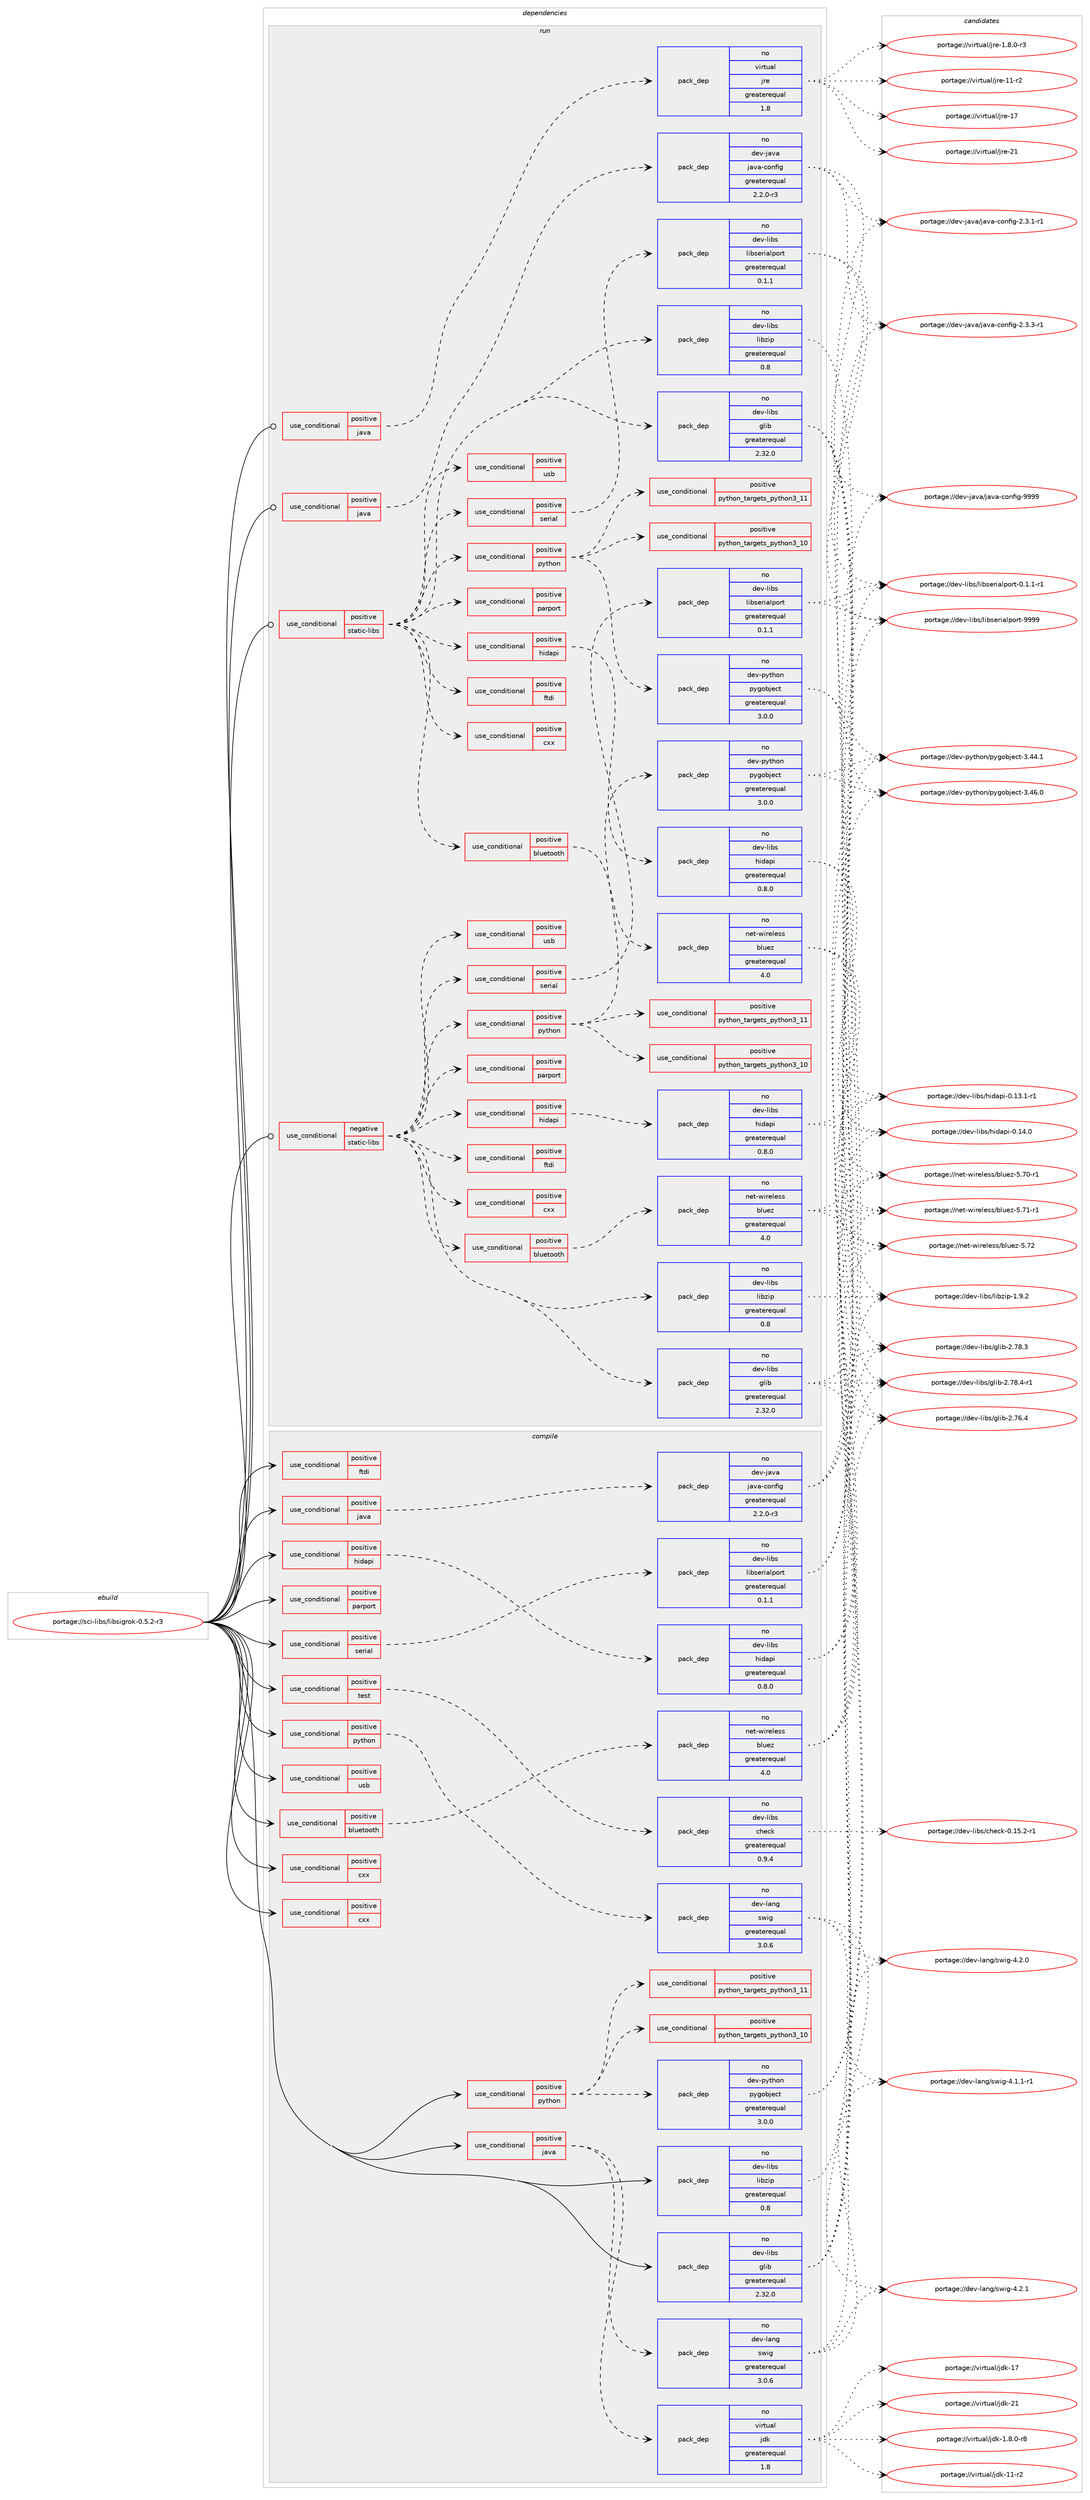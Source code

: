 digraph prolog {

# *************
# Graph options
# *************

newrank=true;
concentrate=true;
compound=true;
graph [rankdir=LR,fontname=Helvetica,fontsize=10,ranksep=1.5];#, ranksep=2.5, nodesep=0.2];
edge  [arrowhead=vee];
node  [fontname=Helvetica,fontsize=10];

# **********
# The ebuild
# **********

subgraph cluster_leftcol {
color=gray;
rank=same;
label=<<i>ebuild</i>>;
id [label="portage://sci-libs/libsigrok-0.5.2-r3", color=red, width=4, href="../sci-libs/libsigrok-0.5.2-r3.svg"];
}

# ****************
# The dependencies
# ****************

subgraph cluster_midcol {
color=gray;
label=<<i>dependencies</i>>;
subgraph cluster_compile {
fillcolor="#eeeeee";
style=filled;
label=<<i>compile</i>>;
subgraph cond9102 {
dependency12874 [label=<<TABLE BORDER="0" CELLBORDER="1" CELLSPACING="0" CELLPADDING="4"><TR><TD ROWSPAN="3" CELLPADDING="10">use_conditional</TD></TR><TR><TD>positive</TD></TR><TR><TD>bluetooth</TD></TR></TABLE>>, shape=none, color=red];
subgraph pack3648 {
dependency12875 [label=<<TABLE BORDER="0" CELLBORDER="1" CELLSPACING="0" CELLPADDING="4" WIDTH="220"><TR><TD ROWSPAN="6" CELLPADDING="30">pack_dep</TD></TR><TR><TD WIDTH="110">no</TD></TR><TR><TD>net-wireless</TD></TR><TR><TD>bluez</TD></TR><TR><TD>greaterequal</TD></TR><TR><TD>4.0</TD></TR></TABLE>>, shape=none, color=blue];
}
dependency12874:e -> dependency12875:w [weight=20,style="dashed",arrowhead="vee"];
}
id:e -> dependency12874:w [weight=20,style="solid",arrowhead="vee"];
subgraph cond9103 {
dependency12876 [label=<<TABLE BORDER="0" CELLBORDER="1" CELLSPACING="0" CELLPADDING="4"><TR><TD ROWSPAN="3" CELLPADDING="10">use_conditional</TD></TR><TR><TD>positive</TD></TR><TR><TD>cxx</TD></TR></TABLE>>, shape=none, color=red];
# *** BEGIN UNKNOWN DEPENDENCY TYPE (TODO) ***
# dependency12876 -> package_dependency(portage://sci-libs/libsigrok-0.5.2-r3,install,no,app-text,doxygen,none,[,,],[],[])
# *** END UNKNOWN DEPENDENCY TYPE (TODO) ***

}
id:e -> dependency12876:w [weight=20,style="solid",arrowhead="vee"];
subgraph cond9104 {
dependency12877 [label=<<TABLE BORDER="0" CELLBORDER="1" CELLSPACING="0" CELLPADDING="4"><TR><TD ROWSPAN="3" CELLPADDING="10">use_conditional</TD></TR><TR><TD>positive</TD></TR><TR><TD>cxx</TD></TR></TABLE>>, shape=none, color=red];
# *** BEGIN UNKNOWN DEPENDENCY TYPE (TODO) ***
# dependency12877 -> package_dependency(portage://sci-libs/libsigrok-0.5.2-r3,install,no,dev-cpp,glibmm,none,[,,],[slot(2)],[])
# *** END UNKNOWN DEPENDENCY TYPE (TODO) ***

}
id:e -> dependency12877:w [weight=20,style="solid",arrowhead="vee"];
subgraph cond9105 {
dependency12878 [label=<<TABLE BORDER="0" CELLBORDER="1" CELLSPACING="0" CELLPADDING="4"><TR><TD ROWSPAN="3" CELLPADDING="10">use_conditional</TD></TR><TR><TD>positive</TD></TR><TR><TD>ftdi</TD></TR></TABLE>>, shape=none, color=red];
# *** BEGIN UNKNOWN DEPENDENCY TYPE (TODO) ***
# dependency12878 -> package_dependency(portage://sci-libs/libsigrok-0.5.2-r3,install,no,dev-embedded,libftdi,none,[,,],[slot(1)],[])
# *** END UNKNOWN DEPENDENCY TYPE (TODO) ***

}
id:e -> dependency12878:w [weight=20,style="solid",arrowhead="vee"];
subgraph cond9106 {
dependency12879 [label=<<TABLE BORDER="0" CELLBORDER="1" CELLSPACING="0" CELLPADDING="4"><TR><TD ROWSPAN="3" CELLPADDING="10">use_conditional</TD></TR><TR><TD>positive</TD></TR><TR><TD>hidapi</TD></TR></TABLE>>, shape=none, color=red];
subgraph pack3649 {
dependency12880 [label=<<TABLE BORDER="0" CELLBORDER="1" CELLSPACING="0" CELLPADDING="4" WIDTH="220"><TR><TD ROWSPAN="6" CELLPADDING="30">pack_dep</TD></TR><TR><TD WIDTH="110">no</TD></TR><TR><TD>dev-libs</TD></TR><TR><TD>hidapi</TD></TR><TR><TD>greaterequal</TD></TR><TR><TD>0.8.0</TD></TR></TABLE>>, shape=none, color=blue];
}
dependency12879:e -> dependency12880:w [weight=20,style="dashed",arrowhead="vee"];
}
id:e -> dependency12879:w [weight=20,style="solid",arrowhead="vee"];
subgraph cond9107 {
dependency12881 [label=<<TABLE BORDER="0" CELLBORDER="1" CELLSPACING="0" CELLPADDING="4"><TR><TD ROWSPAN="3" CELLPADDING="10">use_conditional</TD></TR><TR><TD>positive</TD></TR><TR><TD>java</TD></TR></TABLE>>, shape=none, color=red];
subgraph pack3650 {
dependency12882 [label=<<TABLE BORDER="0" CELLBORDER="1" CELLSPACING="0" CELLPADDING="4" WIDTH="220"><TR><TD ROWSPAN="6" CELLPADDING="30">pack_dep</TD></TR><TR><TD WIDTH="110">no</TD></TR><TR><TD>dev-java</TD></TR><TR><TD>java-config</TD></TR><TR><TD>greaterequal</TD></TR><TR><TD>2.2.0-r3</TD></TR></TABLE>>, shape=none, color=blue];
}
dependency12881:e -> dependency12882:w [weight=20,style="dashed",arrowhead="vee"];
}
id:e -> dependency12881:w [weight=20,style="solid",arrowhead="vee"];
subgraph cond9108 {
dependency12883 [label=<<TABLE BORDER="0" CELLBORDER="1" CELLSPACING="0" CELLPADDING="4"><TR><TD ROWSPAN="3" CELLPADDING="10">use_conditional</TD></TR><TR><TD>positive</TD></TR><TR><TD>java</TD></TR></TABLE>>, shape=none, color=red];
subgraph pack3651 {
dependency12884 [label=<<TABLE BORDER="0" CELLBORDER="1" CELLSPACING="0" CELLPADDING="4" WIDTH="220"><TR><TD ROWSPAN="6" CELLPADDING="30">pack_dep</TD></TR><TR><TD WIDTH="110">no</TD></TR><TR><TD>dev-lang</TD></TR><TR><TD>swig</TD></TR><TR><TD>greaterequal</TD></TR><TR><TD>3.0.6</TD></TR></TABLE>>, shape=none, color=blue];
}
dependency12883:e -> dependency12884:w [weight=20,style="dashed",arrowhead="vee"];
subgraph pack3652 {
dependency12885 [label=<<TABLE BORDER="0" CELLBORDER="1" CELLSPACING="0" CELLPADDING="4" WIDTH="220"><TR><TD ROWSPAN="6" CELLPADDING="30">pack_dep</TD></TR><TR><TD WIDTH="110">no</TD></TR><TR><TD>virtual</TD></TR><TR><TD>jdk</TD></TR><TR><TD>greaterequal</TD></TR><TR><TD>1.8</TD></TR></TABLE>>, shape=none, color=blue];
}
dependency12883:e -> dependency12885:w [weight=20,style="dashed",arrowhead="vee"];
}
id:e -> dependency12883:w [weight=20,style="solid",arrowhead="vee"];
subgraph cond9109 {
dependency12886 [label=<<TABLE BORDER="0" CELLBORDER="1" CELLSPACING="0" CELLPADDING="4"><TR><TD ROWSPAN="3" CELLPADDING="10">use_conditional</TD></TR><TR><TD>positive</TD></TR><TR><TD>parport</TD></TR></TABLE>>, shape=none, color=red];
# *** BEGIN UNKNOWN DEPENDENCY TYPE (TODO) ***
# dependency12886 -> package_dependency(portage://sci-libs/libsigrok-0.5.2-r3,install,no,sys-libs,libieee1284,none,[,,],[],[])
# *** END UNKNOWN DEPENDENCY TYPE (TODO) ***

}
id:e -> dependency12886:w [weight=20,style="solid",arrowhead="vee"];
subgraph cond9110 {
dependency12887 [label=<<TABLE BORDER="0" CELLBORDER="1" CELLSPACING="0" CELLPADDING="4"><TR><TD ROWSPAN="3" CELLPADDING="10">use_conditional</TD></TR><TR><TD>positive</TD></TR><TR><TD>python</TD></TR></TABLE>>, shape=none, color=red];
subgraph cond9111 {
dependency12888 [label=<<TABLE BORDER="0" CELLBORDER="1" CELLSPACING="0" CELLPADDING="4"><TR><TD ROWSPAN="3" CELLPADDING="10">use_conditional</TD></TR><TR><TD>positive</TD></TR><TR><TD>python_targets_python3_10</TD></TR></TABLE>>, shape=none, color=red];
# *** BEGIN UNKNOWN DEPENDENCY TYPE (TODO) ***
# dependency12888 -> package_dependency(portage://sci-libs/libsigrok-0.5.2-r3,install,no,dev-lang,python,none,[,,],[slot(3.10)],[])
# *** END UNKNOWN DEPENDENCY TYPE (TODO) ***

}
dependency12887:e -> dependency12888:w [weight=20,style="dashed",arrowhead="vee"];
subgraph cond9112 {
dependency12889 [label=<<TABLE BORDER="0" CELLBORDER="1" CELLSPACING="0" CELLPADDING="4"><TR><TD ROWSPAN="3" CELLPADDING="10">use_conditional</TD></TR><TR><TD>positive</TD></TR><TR><TD>python_targets_python3_11</TD></TR></TABLE>>, shape=none, color=red];
# *** BEGIN UNKNOWN DEPENDENCY TYPE (TODO) ***
# dependency12889 -> package_dependency(portage://sci-libs/libsigrok-0.5.2-r3,install,no,dev-lang,python,none,[,,],[slot(3.11)],[])
# *** END UNKNOWN DEPENDENCY TYPE (TODO) ***

}
dependency12887:e -> dependency12889:w [weight=20,style="dashed",arrowhead="vee"];
subgraph pack3653 {
dependency12890 [label=<<TABLE BORDER="0" CELLBORDER="1" CELLSPACING="0" CELLPADDING="4" WIDTH="220"><TR><TD ROWSPAN="6" CELLPADDING="30">pack_dep</TD></TR><TR><TD WIDTH="110">no</TD></TR><TR><TD>dev-python</TD></TR><TR><TD>pygobject</TD></TR><TR><TD>greaterequal</TD></TR><TR><TD>3.0.0</TD></TR></TABLE>>, shape=none, color=blue];
}
dependency12887:e -> dependency12890:w [weight=20,style="dashed",arrowhead="vee"];
}
id:e -> dependency12887:w [weight=20,style="solid",arrowhead="vee"];
subgraph cond9113 {
dependency12891 [label=<<TABLE BORDER="0" CELLBORDER="1" CELLSPACING="0" CELLPADDING="4"><TR><TD ROWSPAN="3" CELLPADDING="10">use_conditional</TD></TR><TR><TD>positive</TD></TR><TR><TD>python</TD></TR></TABLE>>, shape=none, color=red];
subgraph pack3654 {
dependency12892 [label=<<TABLE BORDER="0" CELLBORDER="1" CELLSPACING="0" CELLPADDING="4" WIDTH="220"><TR><TD ROWSPAN="6" CELLPADDING="30">pack_dep</TD></TR><TR><TD WIDTH="110">no</TD></TR><TR><TD>dev-lang</TD></TR><TR><TD>swig</TD></TR><TR><TD>greaterequal</TD></TR><TR><TD>3.0.6</TD></TR></TABLE>>, shape=none, color=blue];
}
dependency12891:e -> dependency12892:w [weight=20,style="dashed",arrowhead="vee"];
# *** BEGIN UNKNOWN DEPENDENCY TYPE (TODO) ***
# dependency12891 -> package_dependency(portage://sci-libs/libsigrok-0.5.2-r3,install,no,dev-python,numpy,none,[,,],[],[use(optenable(python_targets_python3_10),negative),use(optenable(python_targets_python3_11),negative)])
# *** END UNKNOWN DEPENDENCY TYPE (TODO) ***

# *** BEGIN UNKNOWN DEPENDENCY TYPE (TODO) ***
# dependency12891 -> package_dependency(portage://sci-libs/libsigrok-0.5.2-r3,install,no,dev-python,setuptools,none,[,,],[],[use(optenable(python_targets_python3_10),negative),use(optenable(python_targets_python3_11),negative)])
# *** END UNKNOWN DEPENDENCY TYPE (TODO) ***

}
id:e -> dependency12891:w [weight=20,style="solid",arrowhead="vee"];
subgraph cond9114 {
dependency12893 [label=<<TABLE BORDER="0" CELLBORDER="1" CELLSPACING="0" CELLPADDING="4"><TR><TD ROWSPAN="3" CELLPADDING="10">use_conditional</TD></TR><TR><TD>positive</TD></TR><TR><TD>serial</TD></TR></TABLE>>, shape=none, color=red];
subgraph pack3655 {
dependency12894 [label=<<TABLE BORDER="0" CELLBORDER="1" CELLSPACING="0" CELLPADDING="4" WIDTH="220"><TR><TD ROWSPAN="6" CELLPADDING="30">pack_dep</TD></TR><TR><TD WIDTH="110">no</TD></TR><TR><TD>dev-libs</TD></TR><TR><TD>libserialport</TD></TR><TR><TD>greaterequal</TD></TR><TR><TD>0.1.1</TD></TR></TABLE>>, shape=none, color=blue];
}
dependency12893:e -> dependency12894:w [weight=20,style="dashed",arrowhead="vee"];
}
id:e -> dependency12893:w [weight=20,style="solid",arrowhead="vee"];
subgraph cond9115 {
dependency12895 [label=<<TABLE BORDER="0" CELLBORDER="1" CELLSPACING="0" CELLPADDING="4"><TR><TD ROWSPAN="3" CELLPADDING="10">use_conditional</TD></TR><TR><TD>positive</TD></TR><TR><TD>test</TD></TR></TABLE>>, shape=none, color=red];
subgraph pack3656 {
dependency12896 [label=<<TABLE BORDER="0" CELLBORDER="1" CELLSPACING="0" CELLPADDING="4" WIDTH="220"><TR><TD ROWSPAN="6" CELLPADDING="30">pack_dep</TD></TR><TR><TD WIDTH="110">no</TD></TR><TR><TD>dev-libs</TD></TR><TR><TD>check</TD></TR><TR><TD>greaterequal</TD></TR><TR><TD>0.9.4</TD></TR></TABLE>>, shape=none, color=blue];
}
dependency12895:e -> dependency12896:w [weight=20,style="dashed",arrowhead="vee"];
}
id:e -> dependency12895:w [weight=20,style="solid",arrowhead="vee"];
subgraph cond9116 {
dependency12897 [label=<<TABLE BORDER="0" CELLBORDER="1" CELLSPACING="0" CELLPADDING="4"><TR><TD ROWSPAN="3" CELLPADDING="10">use_conditional</TD></TR><TR><TD>positive</TD></TR><TR><TD>usb</TD></TR></TABLE>>, shape=none, color=red];
# *** BEGIN UNKNOWN DEPENDENCY TYPE (TODO) ***
# dependency12897 -> package_dependency(portage://sci-libs/libsigrok-0.5.2-r3,install,no,virtual,libusb,none,[,,],[slot(1)],[])
# *** END UNKNOWN DEPENDENCY TYPE (TODO) ***

}
id:e -> dependency12897:w [weight=20,style="solid",arrowhead="vee"];
subgraph pack3657 {
dependency12898 [label=<<TABLE BORDER="0" CELLBORDER="1" CELLSPACING="0" CELLPADDING="4" WIDTH="220"><TR><TD ROWSPAN="6" CELLPADDING="30">pack_dep</TD></TR><TR><TD WIDTH="110">no</TD></TR><TR><TD>dev-libs</TD></TR><TR><TD>glib</TD></TR><TR><TD>greaterequal</TD></TR><TR><TD>2.32.0</TD></TR></TABLE>>, shape=none, color=blue];
}
id:e -> dependency12898:w [weight=20,style="solid",arrowhead="vee"];
subgraph pack3658 {
dependency12899 [label=<<TABLE BORDER="0" CELLBORDER="1" CELLSPACING="0" CELLPADDING="4" WIDTH="220"><TR><TD ROWSPAN="6" CELLPADDING="30">pack_dep</TD></TR><TR><TD WIDTH="110">no</TD></TR><TR><TD>dev-libs</TD></TR><TR><TD>libzip</TD></TR><TR><TD>greaterequal</TD></TR><TR><TD>0.8</TD></TR></TABLE>>, shape=none, color=blue];
}
id:e -> dependency12899:w [weight=20,style="solid",arrowhead="vee"];
# *** BEGIN UNKNOWN DEPENDENCY TYPE (TODO) ***
# id -> package_dependency(portage://sci-libs/libsigrok-0.5.2-r3,install,no,virtual,pkgconfig,none,[,,],[],[])
# *** END UNKNOWN DEPENDENCY TYPE (TODO) ***

}
subgraph cluster_compileandrun {
fillcolor="#eeeeee";
style=filled;
label=<<i>compile and run</i>>;
}
subgraph cluster_run {
fillcolor="#eeeeee";
style=filled;
label=<<i>run</i>>;
subgraph cond9117 {
dependency12900 [label=<<TABLE BORDER="0" CELLBORDER="1" CELLSPACING="0" CELLPADDING="4"><TR><TD ROWSPAN="3" CELLPADDING="10">use_conditional</TD></TR><TR><TD>negative</TD></TR><TR><TD>static-libs</TD></TR></TABLE>>, shape=none, color=red];
subgraph pack3659 {
dependency12901 [label=<<TABLE BORDER="0" CELLBORDER="1" CELLSPACING="0" CELLPADDING="4" WIDTH="220"><TR><TD ROWSPAN="6" CELLPADDING="30">pack_dep</TD></TR><TR><TD WIDTH="110">no</TD></TR><TR><TD>dev-libs</TD></TR><TR><TD>glib</TD></TR><TR><TD>greaterequal</TD></TR><TR><TD>2.32.0</TD></TR></TABLE>>, shape=none, color=blue];
}
dependency12900:e -> dependency12901:w [weight=20,style="dashed",arrowhead="vee"];
subgraph pack3660 {
dependency12902 [label=<<TABLE BORDER="0" CELLBORDER="1" CELLSPACING="0" CELLPADDING="4" WIDTH="220"><TR><TD ROWSPAN="6" CELLPADDING="30">pack_dep</TD></TR><TR><TD WIDTH="110">no</TD></TR><TR><TD>dev-libs</TD></TR><TR><TD>libzip</TD></TR><TR><TD>greaterequal</TD></TR><TR><TD>0.8</TD></TR></TABLE>>, shape=none, color=blue];
}
dependency12900:e -> dependency12902:w [weight=20,style="dashed",arrowhead="vee"];
subgraph cond9118 {
dependency12903 [label=<<TABLE BORDER="0" CELLBORDER="1" CELLSPACING="0" CELLPADDING="4"><TR><TD ROWSPAN="3" CELLPADDING="10">use_conditional</TD></TR><TR><TD>positive</TD></TR><TR><TD>bluetooth</TD></TR></TABLE>>, shape=none, color=red];
subgraph pack3661 {
dependency12904 [label=<<TABLE BORDER="0" CELLBORDER="1" CELLSPACING="0" CELLPADDING="4" WIDTH="220"><TR><TD ROWSPAN="6" CELLPADDING="30">pack_dep</TD></TR><TR><TD WIDTH="110">no</TD></TR><TR><TD>net-wireless</TD></TR><TR><TD>bluez</TD></TR><TR><TD>greaterequal</TD></TR><TR><TD>4.0</TD></TR></TABLE>>, shape=none, color=blue];
}
dependency12903:e -> dependency12904:w [weight=20,style="dashed",arrowhead="vee"];
}
dependency12900:e -> dependency12903:w [weight=20,style="dashed",arrowhead="vee"];
subgraph cond9119 {
dependency12905 [label=<<TABLE BORDER="0" CELLBORDER="1" CELLSPACING="0" CELLPADDING="4"><TR><TD ROWSPAN="3" CELLPADDING="10">use_conditional</TD></TR><TR><TD>positive</TD></TR><TR><TD>cxx</TD></TR></TABLE>>, shape=none, color=red];
# *** BEGIN UNKNOWN DEPENDENCY TYPE (TODO) ***
# dependency12905 -> package_dependency(portage://sci-libs/libsigrok-0.5.2-r3,run,no,dev-cpp,glibmm,none,[,,],[slot(2)],[])
# *** END UNKNOWN DEPENDENCY TYPE (TODO) ***

}
dependency12900:e -> dependency12905:w [weight=20,style="dashed",arrowhead="vee"];
subgraph cond9120 {
dependency12906 [label=<<TABLE BORDER="0" CELLBORDER="1" CELLSPACING="0" CELLPADDING="4"><TR><TD ROWSPAN="3" CELLPADDING="10">use_conditional</TD></TR><TR><TD>positive</TD></TR><TR><TD>ftdi</TD></TR></TABLE>>, shape=none, color=red];
# *** BEGIN UNKNOWN DEPENDENCY TYPE (TODO) ***
# dependency12906 -> package_dependency(portage://sci-libs/libsigrok-0.5.2-r3,run,no,dev-embedded,libftdi,none,[,,],[slot(1)],[])
# *** END UNKNOWN DEPENDENCY TYPE (TODO) ***

}
dependency12900:e -> dependency12906:w [weight=20,style="dashed",arrowhead="vee"];
subgraph cond9121 {
dependency12907 [label=<<TABLE BORDER="0" CELLBORDER="1" CELLSPACING="0" CELLPADDING="4"><TR><TD ROWSPAN="3" CELLPADDING="10">use_conditional</TD></TR><TR><TD>positive</TD></TR><TR><TD>hidapi</TD></TR></TABLE>>, shape=none, color=red];
subgraph pack3662 {
dependency12908 [label=<<TABLE BORDER="0" CELLBORDER="1" CELLSPACING="0" CELLPADDING="4" WIDTH="220"><TR><TD ROWSPAN="6" CELLPADDING="30">pack_dep</TD></TR><TR><TD WIDTH="110">no</TD></TR><TR><TD>dev-libs</TD></TR><TR><TD>hidapi</TD></TR><TR><TD>greaterequal</TD></TR><TR><TD>0.8.0</TD></TR></TABLE>>, shape=none, color=blue];
}
dependency12907:e -> dependency12908:w [weight=20,style="dashed",arrowhead="vee"];
}
dependency12900:e -> dependency12907:w [weight=20,style="dashed",arrowhead="vee"];
subgraph cond9122 {
dependency12909 [label=<<TABLE BORDER="0" CELLBORDER="1" CELLSPACING="0" CELLPADDING="4"><TR><TD ROWSPAN="3" CELLPADDING="10">use_conditional</TD></TR><TR><TD>positive</TD></TR><TR><TD>parport</TD></TR></TABLE>>, shape=none, color=red];
# *** BEGIN UNKNOWN DEPENDENCY TYPE (TODO) ***
# dependency12909 -> package_dependency(portage://sci-libs/libsigrok-0.5.2-r3,run,no,sys-libs,libieee1284,none,[,,],[],[])
# *** END UNKNOWN DEPENDENCY TYPE (TODO) ***

}
dependency12900:e -> dependency12909:w [weight=20,style="dashed",arrowhead="vee"];
subgraph cond9123 {
dependency12910 [label=<<TABLE BORDER="0" CELLBORDER="1" CELLSPACING="0" CELLPADDING="4"><TR><TD ROWSPAN="3" CELLPADDING="10">use_conditional</TD></TR><TR><TD>positive</TD></TR><TR><TD>python</TD></TR></TABLE>>, shape=none, color=red];
subgraph cond9124 {
dependency12911 [label=<<TABLE BORDER="0" CELLBORDER="1" CELLSPACING="0" CELLPADDING="4"><TR><TD ROWSPAN="3" CELLPADDING="10">use_conditional</TD></TR><TR><TD>positive</TD></TR><TR><TD>python_targets_python3_10</TD></TR></TABLE>>, shape=none, color=red];
# *** BEGIN UNKNOWN DEPENDENCY TYPE (TODO) ***
# dependency12911 -> package_dependency(portage://sci-libs/libsigrok-0.5.2-r3,run,no,dev-lang,python,none,[,,],[slot(3.10)],[])
# *** END UNKNOWN DEPENDENCY TYPE (TODO) ***

}
dependency12910:e -> dependency12911:w [weight=20,style="dashed",arrowhead="vee"];
subgraph cond9125 {
dependency12912 [label=<<TABLE BORDER="0" CELLBORDER="1" CELLSPACING="0" CELLPADDING="4"><TR><TD ROWSPAN="3" CELLPADDING="10">use_conditional</TD></TR><TR><TD>positive</TD></TR><TR><TD>python_targets_python3_11</TD></TR></TABLE>>, shape=none, color=red];
# *** BEGIN UNKNOWN DEPENDENCY TYPE (TODO) ***
# dependency12912 -> package_dependency(portage://sci-libs/libsigrok-0.5.2-r3,run,no,dev-lang,python,none,[,,],[slot(3.11)],[])
# *** END UNKNOWN DEPENDENCY TYPE (TODO) ***

}
dependency12910:e -> dependency12912:w [weight=20,style="dashed",arrowhead="vee"];
subgraph pack3663 {
dependency12913 [label=<<TABLE BORDER="0" CELLBORDER="1" CELLSPACING="0" CELLPADDING="4" WIDTH="220"><TR><TD ROWSPAN="6" CELLPADDING="30">pack_dep</TD></TR><TR><TD WIDTH="110">no</TD></TR><TR><TD>dev-python</TD></TR><TR><TD>pygobject</TD></TR><TR><TD>greaterequal</TD></TR><TR><TD>3.0.0</TD></TR></TABLE>>, shape=none, color=blue];
}
dependency12910:e -> dependency12913:w [weight=20,style="dashed",arrowhead="vee"];
}
dependency12900:e -> dependency12910:w [weight=20,style="dashed",arrowhead="vee"];
subgraph cond9126 {
dependency12914 [label=<<TABLE BORDER="0" CELLBORDER="1" CELLSPACING="0" CELLPADDING="4"><TR><TD ROWSPAN="3" CELLPADDING="10">use_conditional</TD></TR><TR><TD>positive</TD></TR><TR><TD>serial</TD></TR></TABLE>>, shape=none, color=red];
subgraph pack3664 {
dependency12915 [label=<<TABLE BORDER="0" CELLBORDER="1" CELLSPACING="0" CELLPADDING="4" WIDTH="220"><TR><TD ROWSPAN="6" CELLPADDING="30">pack_dep</TD></TR><TR><TD WIDTH="110">no</TD></TR><TR><TD>dev-libs</TD></TR><TR><TD>libserialport</TD></TR><TR><TD>greaterequal</TD></TR><TR><TD>0.1.1</TD></TR></TABLE>>, shape=none, color=blue];
}
dependency12914:e -> dependency12915:w [weight=20,style="dashed",arrowhead="vee"];
}
dependency12900:e -> dependency12914:w [weight=20,style="dashed",arrowhead="vee"];
subgraph cond9127 {
dependency12916 [label=<<TABLE BORDER="0" CELLBORDER="1" CELLSPACING="0" CELLPADDING="4"><TR><TD ROWSPAN="3" CELLPADDING="10">use_conditional</TD></TR><TR><TD>positive</TD></TR><TR><TD>usb</TD></TR></TABLE>>, shape=none, color=red];
# *** BEGIN UNKNOWN DEPENDENCY TYPE (TODO) ***
# dependency12916 -> package_dependency(portage://sci-libs/libsigrok-0.5.2-r3,run,no,virtual,libusb,none,[,,],[slot(1)],[])
# *** END UNKNOWN DEPENDENCY TYPE (TODO) ***

}
dependency12900:e -> dependency12916:w [weight=20,style="dashed",arrowhead="vee"];
}
id:e -> dependency12900:w [weight=20,style="solid",arrowhead="odot"];
subgraph cond9128 {
dependency12917 [label=<<TABLE BORDER="0" CELLBORDER="1" CELLSPACING="0" CELLPADDING="4"><TR><TD ROWSPAN="3" CELLPADDING="10">use_conditional</TD></TR><TR><TD>positive</TD></TR><TR><TD>java</TD></TR></TABLE>>, shape=none, color=red];
subgraph pack3665 {
dependency12918 [label=<<TABLE BORDER="0" CELLBORDER="1" CELLSPACING="0" CELLPADDING="4" WIDTH="220"><TR><TD ROWSPAN="6" CELLPADDING="30">pack_dep</TD></TR><TR><TD WIDTH="110">no</TD></TR><TR><TD>dev-java</TD></TR><TR><TD>java-config</TD></TR><TR><TD>greaterequal</TD></TR><TR><TD>2.2.0-r3</TD></TR></TABLE>>, shape=none, color=blue];
}
dependency12917:e -> dependency12918:w [weight=20,style="dashed",arrowhead="vee"];
}
id:e -> dependency12917:w [weight=20,style="solid",arrowhead="odot"];
subgraph cond9129 {
dependency12919 [label=<<TABLE BORDER="0" CELLBORDER="1" CELLSPACING="0" CELLPADDING="4"><TR><TD ROWSPAN="3" CELLPADDING="10">use_conditional</TD></TR><TR><TD>positive</TD></TR><TR><TD>java</TD></TR></TABLE>>, shape=none, color=red];
subgraph pack3666 {
dependency12920 [label=<<TABLE BORDER="0" CELLBORDER="1" CELLSPACING="0" CELLPADDING="4" WIDTH="220"><TR><TD ROWSPAN="6" CELLPADDING="30">pack_dep</TD></TR><TR><TD WIDTH="110">no</TD></TR><TR><TD>virtual</TD></TR><TR><TD>jre</TD></TR><TR><TD>greaterequal</TD></TR><TR><TD>1.8</TD></TR></TABLE>>, shape=none, color=blue];
}
dependency12919:e -> dependency12920:w [weight=20,style="dashed",arrowhead="vee"];
}
id:e -> dependency12919:w [weight=20,style="solid",arrowhead="odot"];
subgraph cond9130 {
dependency12921 [label=<<TABLE BORDER="0" CELLBORDER="1" CELLSPACING="0" CELLPADDING="4"><TR><TD ROWSPAN="3" CELLPADDING="10">use_conditional</TD></TR><TR><TD>positive</TD></TR><TR><TD>static-libs</TD></TR></TABLE>>, shape=none, color=red];
subgraph pack3667 {
dependency12922 [label=<<TABLE BORDER="0" CELLBORDER="1" CELLSPACING="0" CELLPADDING="4" WIDTH="220"><TR><TD ROWSPAN="6" CELLPADDING="30">pack_dep</TD></TR><TR><TD WIDTH="110">no</TD></TR><TR><TD>dev-libs</TD></TR><TR><TD>glib</TD></TR><TR><TD>greaterequal</TD></TR><TR><TD>2.32.0</TD></TR></TABLE>>, shape=none, color=blue];
}
dependency12921:e -> dependency12922:w [weight=20,style="dashed",arrowhead="vee"];
subgraph pack3668 {
dependency12923 [label=<<TABLE BORDER="0" CELLBORDER="1" CELLSPACING="0" CELLPADDING="4" WIDTH="220"><TR><TD ROWSPAN="6" CELLPADDING="30">pack_dep</TD></TR><TR><TD WIDTH="110">no</TD></TR><TR><TD>dev-libs</TD></TR><TR><TD>libzip</TD></TR><TR><TD>greaterequal</TD></TR><TR><TD>0.8</TD></TR></TABLE>>, shape=none, color=blue];
}
dependency12921:e -> dependency12923:w [weight=20,style="dashed",arrowhead="vee"];
subgraph cond9131 {
dependency12924 [label=<<TABLE BORDER="0" CELLBORDER="1" CELLSPACING="0" CELLPADDING="4"><TR><TD ROWSPAN="3" CELLPADDING="10">use_conditional</TD></TR><TR><TD>positive</TD></TR><TR><TD>bluetooth</TD></TR></TABLE>>, shape=none, color=red];
subgraph pack3669 {
dependency12925 [label=<<TABLE BORDER="0" CELLBORDER="1" CELLSPACING="0" CELLPADDING="4" WIDTH="220"><TR><TD ROWSPAN="6" CELLPADDING="30">pack_dep</TD></TR><TR><TD WIDTH="110">no</TD></TR><TR><TD>net-wireless</TD></TR><TR><TD>bluez</TD></TR><TR><TD>greaterequal</TD></TR><TR><TD>4.0</TD></TR></TABLE>>, shape=none, color=blue];
}
dependency12924:e -> dependency12925:w [weight=20,style="dashed",arrowhead="vee"];
}
dependency12921:e -> dependency12924:w [weight=20,style="dashed",arrowhead="vee"];
subgraph cond9132 {
dependency12926 [label=<<TABLE BORDER="0" CELLBORDER="1" CELLSPACING="0" CELLPADDING="4"><TR><TD ROWSPAN="3" CELLPADDING="10">use_conditional</TD></TR><TR><TD>positive</TD></TR><TR><TD>cxx</TD></TR></TABLE>>, shape=none, color=red];
# *** BEGIN UNKNOWN DEPENDENCY TYPE (TODO) ***
# dependency12926 -> package_dependency(portage://sci-libs/libsigrok-0.5.2-r3,run,no,dev-cpp,glibmm,none,[,,],[slot(2)],[use(enable(static-libs),positive)])
# *** END UNKNOWN DEPENDENCY TYPE (TODO) ***

}
dependency12921:e -> dependency12926:w [weight=20,style="dashed",arrowhead="vee"];
subgraph cond9133 {
dependency12927 [label=<<TABLE BORDER="0" CELLBORDER="1" CELLSPACING="0" CELLPADDING="4"><TR><TD ROWSPAN="3" CELLPADDING="10">use_conditional</TD></TR><TR><TD>positive</TD></TR><TR><TD>ftdi</TD></TR></TABLE>>, shape=none, color=red];
# *** BEGIN UNKNOWN DEPENDENCY TYPE (TODO) ***
# dependency12927 -> package_dependency(portage://sci-libs/libsigrok-0.5.2-r3,run,no,dev-embedded,libftdi,none,[,,],[slot(1)],[use(enable(static-libs),positive)])
# *** END UNKNOWN DEPENDENCY TYPE (TODO) ***

}
dependency12921:e -> dependency12927:w [weight=20,style="dashed",arrowhead="vee"];
subgraph cond9134 {
dependency12928 [label=<<TABLE BORDER="0" CELLBORDER="1" CELLSPACING="0" CELLPADDING="4"><TR><TD ROWSPAN="3" CELLPADDING="10">use_conditional</TD></TR><TR><TD>positive</TD></TR><TR><TD>hidapi</TD></TR></TABLE>>, shape=none, color=red];
subgraph pack3670 {
dependency12929 [label=<<TABLE BORDER="0" CELLBORDER="1" CELLSPACING="0" CELLPADDING="4" WIDTH="220"><TR><TD ROWSPAN="6" CELLPADDING="30">pack_dep</TD></TR><TR><TD WIDTH="110">no</TD></TR><TR><TD>dev-libs</TD></TR><TR><TD>hidapi</TD></TR><TR><TD>greaterequal</TD></TR><TR><TD>0.8.0</TD></TR></TABLE>>, shape=none, color=blue];
}
dependency12928:e -> dependency12929:w [weight=20,style="dashed",arrowhead="vee"];
}
dependency12921:e -> dependency12928:w [weight=20,style="dashed",arrowhead="vee"];
subgraph cond9135 {
dependency12930 [label=<<TABLE BORDER="0" CELLBORDER="1" CELLSPACING="0" CELLPADDING="4"><TR><TD ROWSPAN="3" CELLPADDING="10">use_conditional</TD></TR><TR><TD>positive</TD></TR><TR><TD>parport</TD></TR></TABLE>>, shape=none, color=red];
# *** BEGIN UNKNOWN DEPENDENCY TYPE (TODO) ***
# dependency12930 -> package_dependency(portage://sci-libs/libsigrok-0.5.2-r3,run,no,sys-libs,libieee1284,none,[,,],[],[use(enable(static-libs),positive)])
# *** END UNKNOWN DEPENDENCY TYPE (TODO) ***

}
dependency12921:e -> dependency12930:w [weight=20,style="dashed",arrowhead="vee"];
subgraph cond9136 {
dependency12931 [label=<<TABLE BORDER="0" CELLBORDER="1" CELLSPACING="0" CELLPADDING="4"><TR><TD ROWSPAN="3" CELLPADDING="10">use_conditional</TD></TR><TR><TD>positive</TD></TR><TR><TD>python</TD></TR></TABLE>>, shape=none, color=red];
subgraph cond9137 {
dependency12932 [label=<<TABLE BORDER="0" CELLBORDER="1" CELLSPACING="0" CELLPADDING="4"><TR><TD ROWSPAN="3" CELLPADDING="10">use_conditional</TD></TR><TR><TD>positive</TD></TR><TR><TD>python_targets_python3_10</TD></TR></TABLE>>, shape=none, color=red];
# *** BEGIN UNKNOWN DEPENDENCY TYPE (TODO) ***
# dependency12932 -> package_dependency(portage://sci-libs/libsigrok-0.5.2-r3,run,no,dev-lang,python,none,[,,],[slot(3.10)],[])
# *** END UNKNOWN DEPENDENCY TYPE (TODO) ***

}
dependency12931:e -> dependency12932:w [weight=20,style="dashed",arrowhead="vee"];
subgraph cond9138 {
dependency12933 [label=<<TABLE BORDER="0" CELLBORDER="1" CELLSPACING="0" CELLPADDING="4"><TR><TD ROWSPAN="3" CELLPADDING="10">use_conditional</TD></TR><TR><TD>positive</TD></TR><TR><TD>python_targets_python3_11</TD></TR></TABLE>>, shape=none, color=red];
# *** BEGIN UNKNOWN DEPENDENCY TYPE (TODO) ***
# dependency12933 -> package_dependency(portage://sci-libs/libsigrok-0.5.2-r3,run,no,dev-lang,python,none,[,,],[slot(3.11)],[])
# *** END UNKNOWN DEPENDENCY TYPE (TODO) ***

}
dependency12931:e -> dependency12933:w [weight=20,style="dashed",arrowhead="vee"];
subgraph pack3671 {
dependency12934 [label=<<TABLE BORDER="0" CELLBORDER="1" CELLSPACING="0" CELLPADDING="4" WIDTH="220"><TR><TD ROWSPAN="6" CELLPADDING="30">pack_dep</TD></TR><TR><TD WIDTH="110">no</TD></TR><TR><TD>dev-python</TD></TR><TR><TD>pygobject</TD></TR><TR><TD>greaterequal</TD></TR><TR><TD>3.0.0</TD></TR></TABLE>>, shape=none, color=blue];
}
dependency12931:e -> dependency12934:w [weight=20,style="dashed",arrowhead="vee"];
}
dependency12921:e -> dependency12931:w [weight=20,style="dashed",arrowhead="vee"];
subgraph cond9139 {
dependency12935 [label=<<TABLE BORDER="0" CELLBORDER="1" CELLSPACING="0" CELLPADDING="4"><TR><TD ROWSPAN="3" CELLPADDING="10">use_conditional</TD></TR><TR><TD>positive</TD></TR><TR><TD>serial</TD></TR></TABLE>>, shape=none, color=red];
subgraph pack3672 {
dependency12936 [label=<<TABLE BORDER="0" CELLBORDER="1" CELLSPACING="0" CELLPADDING="4" WIDTH="220"><TR><TD ROWSPAN="6" CELLPADDING="30">pack_dep</TD></TR><TR><TD WIDTH="110">no</TD></TR><TR><TD>dev-libs</TD></TR><TR><TD>libserialport</TD></TR><TR><TD>greaterequal</TD></TR><TR><TD>0.1.1</TD></TR></TABLE>>, shape=none, color=blue];
}
dependency12935:e -> dependency12936:w [weight=20,style="dashed",arrowhead="vee"];
}
dependency12921:e -> dependency12935:w [weight=20,style="dashed",arrowhead="vee"];
subgraph cond9140 {
dependency12937 [label=<<TABLE BORDER="0" CELLBORDER="1" CELLSPACING="0" CELLPADDING="4"><TR><TD ROWSPAN="3" CELLPADDING="10">use_conditional</TD></TR><TR><TD>positive</TD></TR><TR><TD>usb</TD></TR></TABLE>>, shape=none, color=red];
# *** BEGIN UNKNOWN DEPENDENCY TYPE (TODO) ***
# dependency12937 -> package_dependency(portage://sci-libs/libsigrok-0.5.2-r3,run,no,virtual,libusb,none,[,,],[slot(1)],[use(enable(static-libs),positive)])
# *** END UNKNOWN DEPENDENCY TYPE (TODO) ***

}
dependency12921:e -> dependency12937:w [weight=20,style="dashed",arrowhead="vee"];
}
id:e -> dependency12921:w [weight=20,style="solid",arrowhead="odot"];
}
}

# **************
# The candidates
# **************

subgraph cluster_choices {
rank=same;
color=gray;
label=<<i>candidates</i>>;

subgraph choice3648 {
color=black;
nodesep=1;
choice11010111645119105114101108101115115479810811710112245534655484511449 [label="portage://net-wireless/bluez-5.70-r1", color=red, width=4,href="../net-wireless/bluez-5.70-r1.svg"];
choice11010111645119105114101108101115115479810811710112245534655494511449 [label="portage://net-wireless/bluez-5.71-r1", color=red, width=4,href="../net-wireless/bluez-5.71-r1.svg"];
choice1101011164511910511410110810111511547981081171011224553465550 [label="portage://net-wireless/bluez-5.72", color=red, width=4,href="../net-wireless/bluez-5.72.svg"];
dependency12875:e -> choice11010111645119105114101108101115115479810811710112245534655484511449:w [style=dotted,weight="100"];
dependency12875:e -> choice11010111645119105114101108101115115479810811710112245534655494511449:w [style=dotted,weight="100"];
dependency12875:e -> choice1101011164511910511410110810111511547981081171011224553465550:w [style=dotted,weight="100"];
}
subgraph choice3649 {
color=black;
nodesep=1;
choice10010111845108105981154710410510097112105454846495146494511449 [label="portage://dev-libs/hidapi-0.13.1-r1", color=red, width=4,href="../dev-libs/hidapi-0.13.1-r1.svg"];
choice1001011184510810598115471041051009711210545484649524648 [label="portage://dev-libs/hidapi-0.14.0", color=red, width=4,href="../dev-libs/hidapi-0.14.0.svg"];
dependency12880:e -> choice10010111845108105981154710410510097112105454846495146494511449:w [style=dotted,weight="100"];
dependency12880:e -> choice1001011184510810598115471041051009711210545484649524648:w [style=dotted,weight="100"];
}
subgraph choice3650 {
color=black;
nodesep=1;
choice10010111845106971189747106971189745991111101021051034550465146494511449 [label="portage://dev-java/java-config-2.3.1-r1", color=red, width=4,href="../dev-java/java-config-2.3.1-r1.svg"];
choice10010111845106971189747106971189745991111101021051034550465146514511449 [label="portage://dev-java/java-config-2.3.3-r1", color=red, width=4,href="../dev-java/java-config-2.3.3-r1.svg"];
choice10010111845106971189747106971189745991111101021051034557575757 [label="portage://dev-java/java-config-9999", color=red, width=4,href="../dev-java/java-config-9999.svg"];
dependency12882:e -> choice10010111845106971189747106971189745991111101021051034550465146494511449:w [style=dotted,weight="100"];
dependency12882:e -> choice10010111845106971189747106971189745991111101021051034550465146514511449:w [style=dotted,weight="100"];
dependency12882:e -> choice10010111845106971189747106971189745991111101021051034557575757:w [style=dotted,weight="100"];
}
subgraph choice3651 {
color=black;
nodesep=1;
choice1001011184510897110103471151191051034552464946494511449 [label="portage://dev-lang/swig-4.1.1-r1", color=red, width=4,href="../dev-lang/swig-4.1.1-r1.svg"];
choice100101118451089711010347115119105103455246504648 [label="portage://dev-lang/swig-4.2.0", color=red, width=4,href="../dev-lang/swig-4.2.0.svg"];
choice100101118451089711010347115119105103455246504649 [label="portage://dev-lang/swig-4.2.1", color=red, width=4,href="../dev-lang/swig-4.2.1.svg"];
dependency12884:e -> choice1001011184510897110103471151191051034552464946494511449:w [style=dotted,weight="100"];
dependency12884:e -> choice100101118451089711010347115119105103455246504648:w [style=dotted,weight="100"];
dependency12884:e -> choice100101118451089711010347115119105103455246504649:w [style=dotted,weight="100"];
}
subgraph choice3652 {
color=black;
nodesep=1;
choice11810511411611797108471061001074549465646484511456 [label="portage://virtual/jdk-1.8.0-r8", color=red, width=4,href="../virtual/jdk-1.8.0-r8.svg"];
choice11810511411611797108471061001074549494511450 [label="portage://virtual/jdk-11-r2", color=red, width=4,href="../virtual/jdk-11-r2.svg"];
choice1181051141161179710847106100107454955 [label="portage://virtual/jdk-17", color=red, width=4,href="../virtual/jdk-17.svg"];
choice1181051141161179710847106100107455049 [label="portage://virtual/jdk-21", color=red, width=4,href="../virtual/jdk-21.svg"];
dependency12885:e -> choice11810511411611797108471061001074549465646484511456:w [style=dotted,weight="100"];
dependency12885:e -> choice11810511411611797108471061001074549494511450:w [style=dotted,weight="100"];
dependency12885:e -> choice1181051141161179710847106100107454955:w [style=dotted,weight="100"];
dependency12885:e -> choice1181051141161179710847106100107455049:w [style=dotted,weight="100"];
}
subgraph choice3653 {
color=black;
nodesep=1;
choice1001011184511212111610411111047112121103111981061019911645514652524649 [label="portage://dev-python/pygobject-3.44.1", color=red, width=4,href="../dev-python/pygobject-3.44.1.svg"];
choice1001011184511212111610411111047112121103111981061019911645514652544648 [label="portage://dev-python/pygobject-3.46.0", color=red, width=4,href="../dev-python/pygobject-3.46.0.svg"];
dependency12890:e -> choice1001011184511212111610411111047112121103111981061019911645514652524649:w [style=dotted,weight="100"];
dependency12890:e -> choice1001011184511212111610411111047112121103111981061019911645514652544648:w [style=dotted,weight="100"];
}
subgraph choice3654 {
color=black;
nodesep=1;
choice1001011184510897110103471151191051034552464946494511449 [label="portage://dev-lang/swig-4.1.1-r1", color=red, width=4,href="../dev-lang/swig-4.1.1-r1.svg"];
choice100101118451089711010347115119105103455246504648 [label="portage://dev-lang/swig-4.2.0", color=red, width=4,href="../dev-lang/swig-4.2.0.svg"];
choice100101118451089711010347115119105103455246504649 [label="portage://dev-lang/swig-4.2.1", color=red, width=4,href="../dev-lang/swig-4.2.1.svg"];
dependency12892:e -> choice1001011184510897110103471151191051034552464946494511449:w [style=dotted,weight="100"];
dependency12892:e -> choice100101118451089711010347115119105103455246504648:w [style=dotted,weight="100"];
dependency12892:e -> choice100101118451089711010347115119105103455246504649:w [style=dotted,weight="100"];
}
subgraph choice3655 {
color=black;
nodesep=1;
choice10010111845108105981154710810598115101114105971081121111141164548464946494511449 [label="portage://dev-libs/libserialport-0.1.1-r1", color=red, width=4,href="../dev-libs/libserialport-0.1.1-r1.svg"];
choice10010111845108105981154710810598115101114105971081121111141164557575757 [label="portage://dev-libs/libserialport-9999", color=red, width=4,href="../dev-libs/libserialport-9999.svg"];
dependency12894:e -> choice10010111845108105981154710810598115101114105971081121111141164548464946494511449:w [style=dotted,weight="100"];
dependency12894:e -> choice10010111845108105981154710810598115101114105971081121111141164557575757:w [style=dotted,weight="100"];
}
subgraph choice3656 {
color=black;
nodesep=1;
choice1001011184510810598115479910410199107454846495346504511449 [label="portage://dev-libs/check-0.15.2-r1", color=red, width=4,href="../dev-libs/check-0.15.2-r1.svg"];
dependency12896:e -> choice1001011184510810598115479910410199107454846495346504511449:w [style=dotted,weight="100"];
}
subgraph choice3657 {
color=black;
nodesep=1;
choice1001011184510810598115471031081059845504655544652 [label="portage://dev-libs/glib-2.76.4", color=red, width=4,href="../dev-libs/glib-2.76.4.svg"];
choice1001011184510810598115471031081059845504655564651 [label="portage://dev-libs/glib-2.78.3", color=red, width=4,href="../dev-libs/glib-2.78.3.svg"];
choice10010111845108105981154710310810598455046555646524511449 [label="portage://dev-libs/glib-2.78.4-r1", color=red, width=4,href="../dev-libs/glib-2.78.4-r1.svg"];
dependency12898:e -> choice1001011184510810598115471031081059845504655544652:w [style=dotted,weight="100"];
dependency12898:e -> choice1001011184510810598115471031081059845504655564651:w [style=dotted,weight="100"];
dependency12898:e -> choice10010111845108105981154710310810598455046555646524511449:w [style=dotted,weight="100"];
}
subgraph choice3658 {
color=black;
nodesep=1;
choice10010111845108105981154710810598122105112454946574650 [label="portage://dev-libs/libzip-1.9.2", color=red, width=4,href="../dev-libs/libzip-1.9.2.svg"];
dependency12899:e -> choice10010111845108105981154710810598122105112454946574650:w [style=dotted,weight="100"];
}
subgraph choice3659 {
color=black;
nodesep=1;
choice1001011184510810598115471031081059845504655544652 [label="portage://dev-libs/glib-2.76.4", color=red, width=4,href="../dev-libs/glib-2.76.4.svg"];
choice1001011184510810598115471031081059845504655564651 [label="portage://dev-libs/glib-2.78.3", color=red, width=4,href="../dev-libs/glib-2.78.3.svg"];
choice10010111845108105981154710310810598455046555646524511449 [label="portage://dev-libs/glib-2.78.4-r1", color=red, width=4,href="../dev-libs/glib-2.78.4-r1.svg"];
dependency12901:e -> choice1001011184510810598115471031081059845504655544652:w [style=dotted,weight="100"];
dependency12901:e -> choice1001011184510810598115471031081059845504655564651:w [style=dotted,weight="100"];
dependency12901:e -> choice10010111845108105981154710310810598455046555646524511449:w [style=dotted,weight="100"];
}
subgraph choice3660 {
color=black;
nodesep=1;
choice10010111845108105981154710810598122105112454946574650 [label="portage://dev-libs/libzip-1.9.2", color=red, width=4,href="../dev-libs/libzip-1.9.2.svg"];
dependency12902:e -> choice10010111845108105981154710810598122105112454946574650:w [style=dotted,weight="100"];
}
subgraph choice3661 {
color=black;
nodesep=1;
choice11010111645119105114101108101115115479810811710112245534655484511449 [label="portage://net-wireless/bluez-5.70-r1", color=red, width=4,href="../net-wireless/bluez-5.70-r1.svg"];
choice11010111645119105114101108101115115479810811710112245534655494511449 [label="portage://net-wireless/bluez-5.71-r1", color=red, width=4,href="../net-wireless/bluez-5.71-r1.svg"];
choice1101011164511910511410110810111511547981081171011224553465550 [label="portage://net-wireless/bluez-5.72", color=red, width=4,href="../net-wireless/bluez-5.72.svg"];
dependency12904:e -> choice11010111645119105114101108101115115479810811710112245534655484511449:w [style=dotted,weight="100"];
dependency12904:e -> choice11010111645119105114101108101115115479810811710112245534655494511449:w [style=dotted,weight="100"];
dependency12904:e -> choice1101011164511910511410110810111511547981081171011224553465550:w [style=dotted,weight="100"];
}
subgraph choice3662 {
color=black;
nodesep=1;
choice10010111845108105981154710410510097112105454846495146494511449 [label="portage://dev-libs/hidapi-0.13.1-r1", color=red, width=4,href="../dev-libs/hidapi-0.13.1-r1.svg"];
choice1001011184510810598115471041051009711210545484649524648 [label="portage://dev-libs/hidapi-0.14.0", color=red, width=4,href="../dev-libs/hidapi-0.14.0.svg"];
dependency12908:e -> choice10010111845108105981154710410510097112105454846495146494511449:w [style=dotted,weight="100"];
dependency12908:e -> choice1001011184510810598115471041051009711210545484649524648:w [style=dotted,weight="100"];
}
subgraph choice3663 {
color=black;
nodesep=1;
choice1001011184511212111610411111047112121103111981061019911645514652524649 [label="portage://dev-python/pygobject-3.44.1", color=red, width=4,href="../dev-python/pygobject-3.44.1.svg"];
choice1001011184511212111610411111047112121103111981061019911645514652544648 [label="portage://dev-python/pygobject-3.46.0", color=red, width=4,href="../dev-python/pygobject-3.46.0.svg"];
dependency12913:e -> choice1001011184511212111610411111047112121103111981061019911645514652524649:w [style=dotted,weight="100"];
dependency12913:e -> choice1001011184511212111610411111047112121103111981061019911645514652544648:w [style=dotted,weight="100"];
}
subgraph choice3664 {
color=black;
nodesep=1;
choice10010111845108105981154710810598115101114105971081121111141164548464946494511449 [label="portage://dev-libs/libserialport-0.1.1-r1", color=red, width=4,href="../dev-libs/libserialport-0.1.1-r1.svg"];
choice10010111845108105981154710810598115101114105971081121111141164557575757 [label="portage://dev-libs/libserialport-9999", color=red, width=4,href="../dev-libs/libserialport-9999.svg"];
dependency12915:e -> choice10010111845108105981154710810598115101114105971081121111141164548464946494511449:w [style=dotted,weight="100"];
dependency12915:e -> choice10010111845108105981154710810598115101114105971081121111141164557575757:w [style=dotted,weight="100"];
}
subgraph choice3665 {
color=black;
nodesep=1;
choice10010111845106971189747106971189745991111101021051034550465146494511449 [label="portage://dev-java/java-config-2.3.1-r1", color=red, width=4,href="../dev-java/java-config-2.3.1-r1.svg"];
choice10010111845106971189747106971189745991111101021051034550465146514511449 [label="portage://dev-java/java-config-2.3.3-r1", color=red, width=4,href="../dev-java/java-config-2.3.3-r1.svg"];
choice10010111845106971189747106971189745991111101021051034557575757 [label="portage://dev-java/java-config-9999", color=red, width=4,href="../dev-java/java-config-9999.svg"];
dependency12918:e -> choice10010111845106971189747106971189745991111101021051034550465146494511449:w [style=dotted,weight="100"];
dependency12918:e -> choice10010111845106971189747106971189745991111101021051034550465146514511449:w [style=dotted,weight="100"];
dependency12918:e -> choice10010111845106971189747106971189745991111101021051034557575757:w [style=dotted,weight="100"];
}
subgraph choice3666 {
color=black;
nodesep=1;
choice11810511411611797108471061141014549465646484511451 [label="portage://virtual/jre-1.8.0-r3", color=red, width=4,href="../virtual/jre-1.8.0-r3.svg"];
choice11810511411611797108471061141014549494511450 [label="portage://virtual/jre-11-r2", color=red, width=4,href="../virtual/jre-11-r2.svg"];
choice1181051141161179710847106114101454955 [label="portage://virtual/jre-17", color=red, width=4,href="../virtual/jre-17.svg"];
choice1181051141161179710847106114101455049 [label="portage://virtual/jre-21", color=red, width=4,href="../virtual/jre-21.svg"];
dependency12920:e -> choice11810511411611797108471061141014549465646484511451:w [style=dotted,weight="100"];
dependency12920:e -> choice11810511411611797108471061141014549494511450:w [style=dotted,weight="100"];
dependency12920:e -> choice1181051141161179710847106114101454955:w [style=dotted,weight="100"];
dependency12920:e -> choice1181051141161179710847106114101455049:w [style=dotted,weight="100"];
}
subgraph choice3667 {
color=black;
nodesep=1;
choice1001011184510810598115471031081059845504655544652 [label="portage://dev-libs/glib-2.76.4", color=red, width=4,href="../dev-libs/glib-2.76.4.svg"];
choice1001011184510810598115471031081059845504655564651 [label="portage://dev-libs/glib-2.78.3", color=red, width=4,href="../dev-libs/glib-2.78.3.svg"];
choice10010111845108105981154710310810598455046555646524511449 [label="portage://dev-libs/glib-2.78.4-r1", color=red, width=4,href="../dev-libs/glib-2.78.4-r1.svg"];
dependency12922:e -> choice1001011184510810598115471031081059845504655544652:w [style=dotted,weight="100"];
dependency12922:e -> choice1001011184510810598115471031081059845504655564651:w [style=dotted,weight="100"];
dependency12922:e -> choice10010111845108105981154710310810598455046555646524511449:w [style=dotted,weight="100"];
}
subgraph choice3668 {
color=black;
nodesep=1;
choice10010111845108105981154710810598122105112454946574650 [label="portage://dev-libs/libzip-1.9.2", color=red, width=4,href="../dev-libs/libzip-1.9.2.svg"];
dependency12923:e -> choice10010111845108105981154710810598122105112454946574650:w [style=dotted,weight="100"];
}
subgraph choice3669 {
color=black;
nodesep=1;
choice11010111645119105114101108101115115479810811710112245534655484511449 [label="portage://net-wireless/bluez-5.70-r1", color=red, width=4,href="../net-wireless/bluez-5.70-r1.svg"];
choice11010111645119105114101108101115115479810811710112245534655494511449 [label="portage://net-wireless/bluez-5.71-r1", color=red, width=4,href="../net-wireless/bluez-5.71-r1.svg"];
choice1101011164511910511410110810111511547981081171011224553465550 [label="portage://net-wireless/bluez-5.72", color=red, width=4,href="../net-wireless/bluez-5.72.svg"];
dependency12925:e -> choice11010111645119105114101108101115115479810811710112245534655484511449:w [style=dotted,weight="100"];
dependency12925:e -> choice11010111645119105114101108101115115479810811710112245534655494511449:w [style=dotted,weight="100"];
dependency12925:e -> choice1101011164511910511410110810111511547981081171011224553465550:w [style=dotted,weight="100"];
}
subgraph choice3670 {
color=black;
nodesep=1;
choice10010111845108105981154710410510097112105454846495146494511449 [label="portage://dev-libs/hidapi-0.13.1-r1", color=red, width=4,href="../dev-libs/hidapi-0.13.1-r1.svg"];
choice1001011184510810598115471041051009711210545484649524648 [label="portage://dev-libs/hidapi-0.14.0", color=red, width=4,href="../dev-libs/hidapi-0.14.0.svg"];
dependency12929:e -> choice10010111845108105981154710410510097112105454846495146494511449:w [style=dotted,weight="100"];
dependency12929:e -> choice1001011184510810598115471041051009711210545484649524648:w [style=dotted,weight="100"];
}
subgraph choice3671 {
color=black;
nodesep=1;
choice1001011184511212111610411111047112121103111981061019911645514652524649 [label="portage://dev-python/pygobject-3.44.1", color=red, width=4,href="../dev-python/pygobject-3.44.1.svg"];
choice1001011184511212111610411111047112121103111981061019911645514652544648 [label="portage://dev-python/pygobject-3.46.0", color=red, width=4,href="../dev-python/pygobject-3.46.0.svg"];
dependency12934:e -> choice1001011184511212111610411111047112121103111981061019911645514652524649:w [style=dotted,weight="100"];
dependency12934:e -> choice1001011184511212111610411111047112121103111981061019911645514652544648:w [style=dotted,weight="100"];
}
subgraph choice3672 {
color=black;
nodesep=1;
choice10010111845108105981154710810598115101114105971081121111141164548464946494511449 [label="portage://dev-libs/libserialport-0.1.1-r1", color=red, width=4,href="../dev-libs/libserialport-0.1.1-r1.svg"];
choice10010111845108105981154710810598115101114105971081121111141164557575757 [label="portage://dev-libs/libserialport-9999", color=red, width=4,href="../dev-libs/libserialport-9999.svg"];
dependency12936:e -> choice10010111845108105981154710810598115101114105971081121111141164548464946494511449:w [style=dotted,weight="100"];
dependency12936:e -> choice10010111845108105981154710810598115101114105971081121111141164557575757:w [style=dotted,weight="100"];
}
}

}
